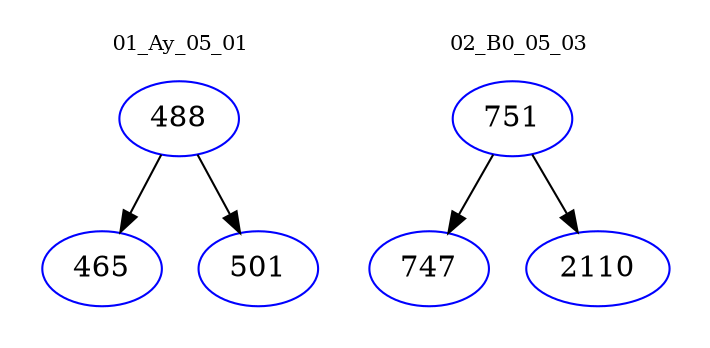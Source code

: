 digraph{
subgraph cluster_0 {
color = white
label = "01_Ay_05_01";
fontsize=10;
T0_488 [label="488", color="blue"]
T0_488 -> T0_465 [color="black"]
T0_465 [label="465", color="blue"]
T0_488 -> T0_501 [color="black"]
T0_501 [label="501", color="blue"]
}
subgraph cluster_1 {
color = white
label = "02_B0_05_03";
fontsize=10;
T1_751 [label="751", color="blue"]
T1_751 -> T1_747 [color="black"]
T1_747 [label="747", color="blue"]
T1_751 -> T1_2110 [color="black"]
T1_2110 [label="2110", color="blue"]
}
}
